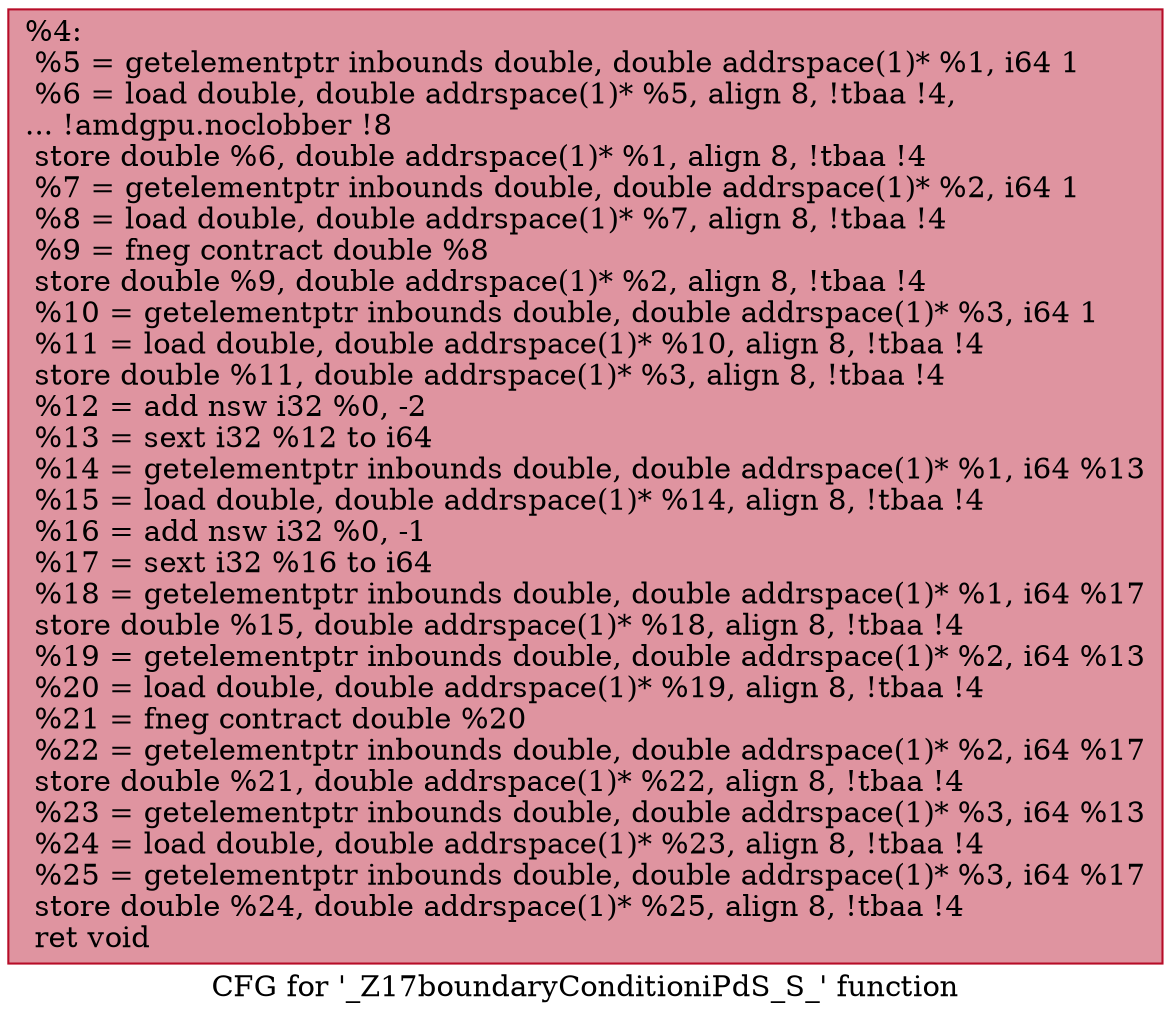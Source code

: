 digraph "CFG for '_Z17boundaryConditioniPdS_S_' function" {
	label="CFG for '_Z17boundaryConditioniPdS_S_' function";

	Node0x4ac6060 [shape=record,color="#b70d28ff", style=filled, fillcolor="#b70d2870",label="{%4:\l  %5 = getelementptr inbounds double, double addrspace(1)* %1, i64 1\l  %6 = load double, double addrspace(1)* %5, align 8, !tbaa !4,\l... !amdgpu.noclobber !8\l  store double %6, double addrspace(1)* %1, align 8, !tbaa !4\l  %7 = getelementptr inbounds double, double addrspace(1)* %2, i64 1\l  %8 = load double, double addrspace(1)* %7, align 8, !tbaa !4\l  %9 = fneg contract double %8\l  store double %9, double addrspace(1)* %2, align 8, !tbaa !4\l  %10 = getelementptr inbounds double, double addrspace(1)* %3, i64 1\l  %11 = load double, double addrspace(1)* %10, align 8, !tbaa !4\l  store double %11, double addrspace(1)* %3, align 8, !tbaa !4\l  %12 = add nsw i32 %0, -2\l  %13 = sext i32 %12 to i64\l  %14 = getelementptr inbounds double, double addrspace(1)* %1, i64 %13\l  %15 = load double, double addrspace(1)* %14, align 8, !tbaa !4\l  %16 = add nsw i32 %0, -1\l  %17 = sext i32 %16 to i64\l  %18 = getelementptr inbounds double, double addrspace(1)* %1, i64 %17\l  store double %15, double addrspace(1)* %18, align 8, !tbaa !4\l  %19 = getelementptr inbounds double, double addrspace(1)* %2, i64 %13\l  %20 = load double, double addrspace(1)* %19, align 8, !tbaa !4\l  %21 = fneg contract double %20\l  %22 = getelementptr inbounds double, double addrspace(1)* %2, i64 %17\l  store double %21, double addrspace(1)* %22, align 8, !tbaa !4\l  %23 = getelementptr inbounds double, double addrspace(1)* %3, i64 %13\l  %24 = load double, double addrspace(1)* %23, align 8, !tbaa !4\l  %25 = getelementptr inbounds double, double addrspace(1)* %3, i64 %17\l  store double %24, double addrspace(1)* %25, align 8, !tbaa !4\l  ret void\l}"];
}
